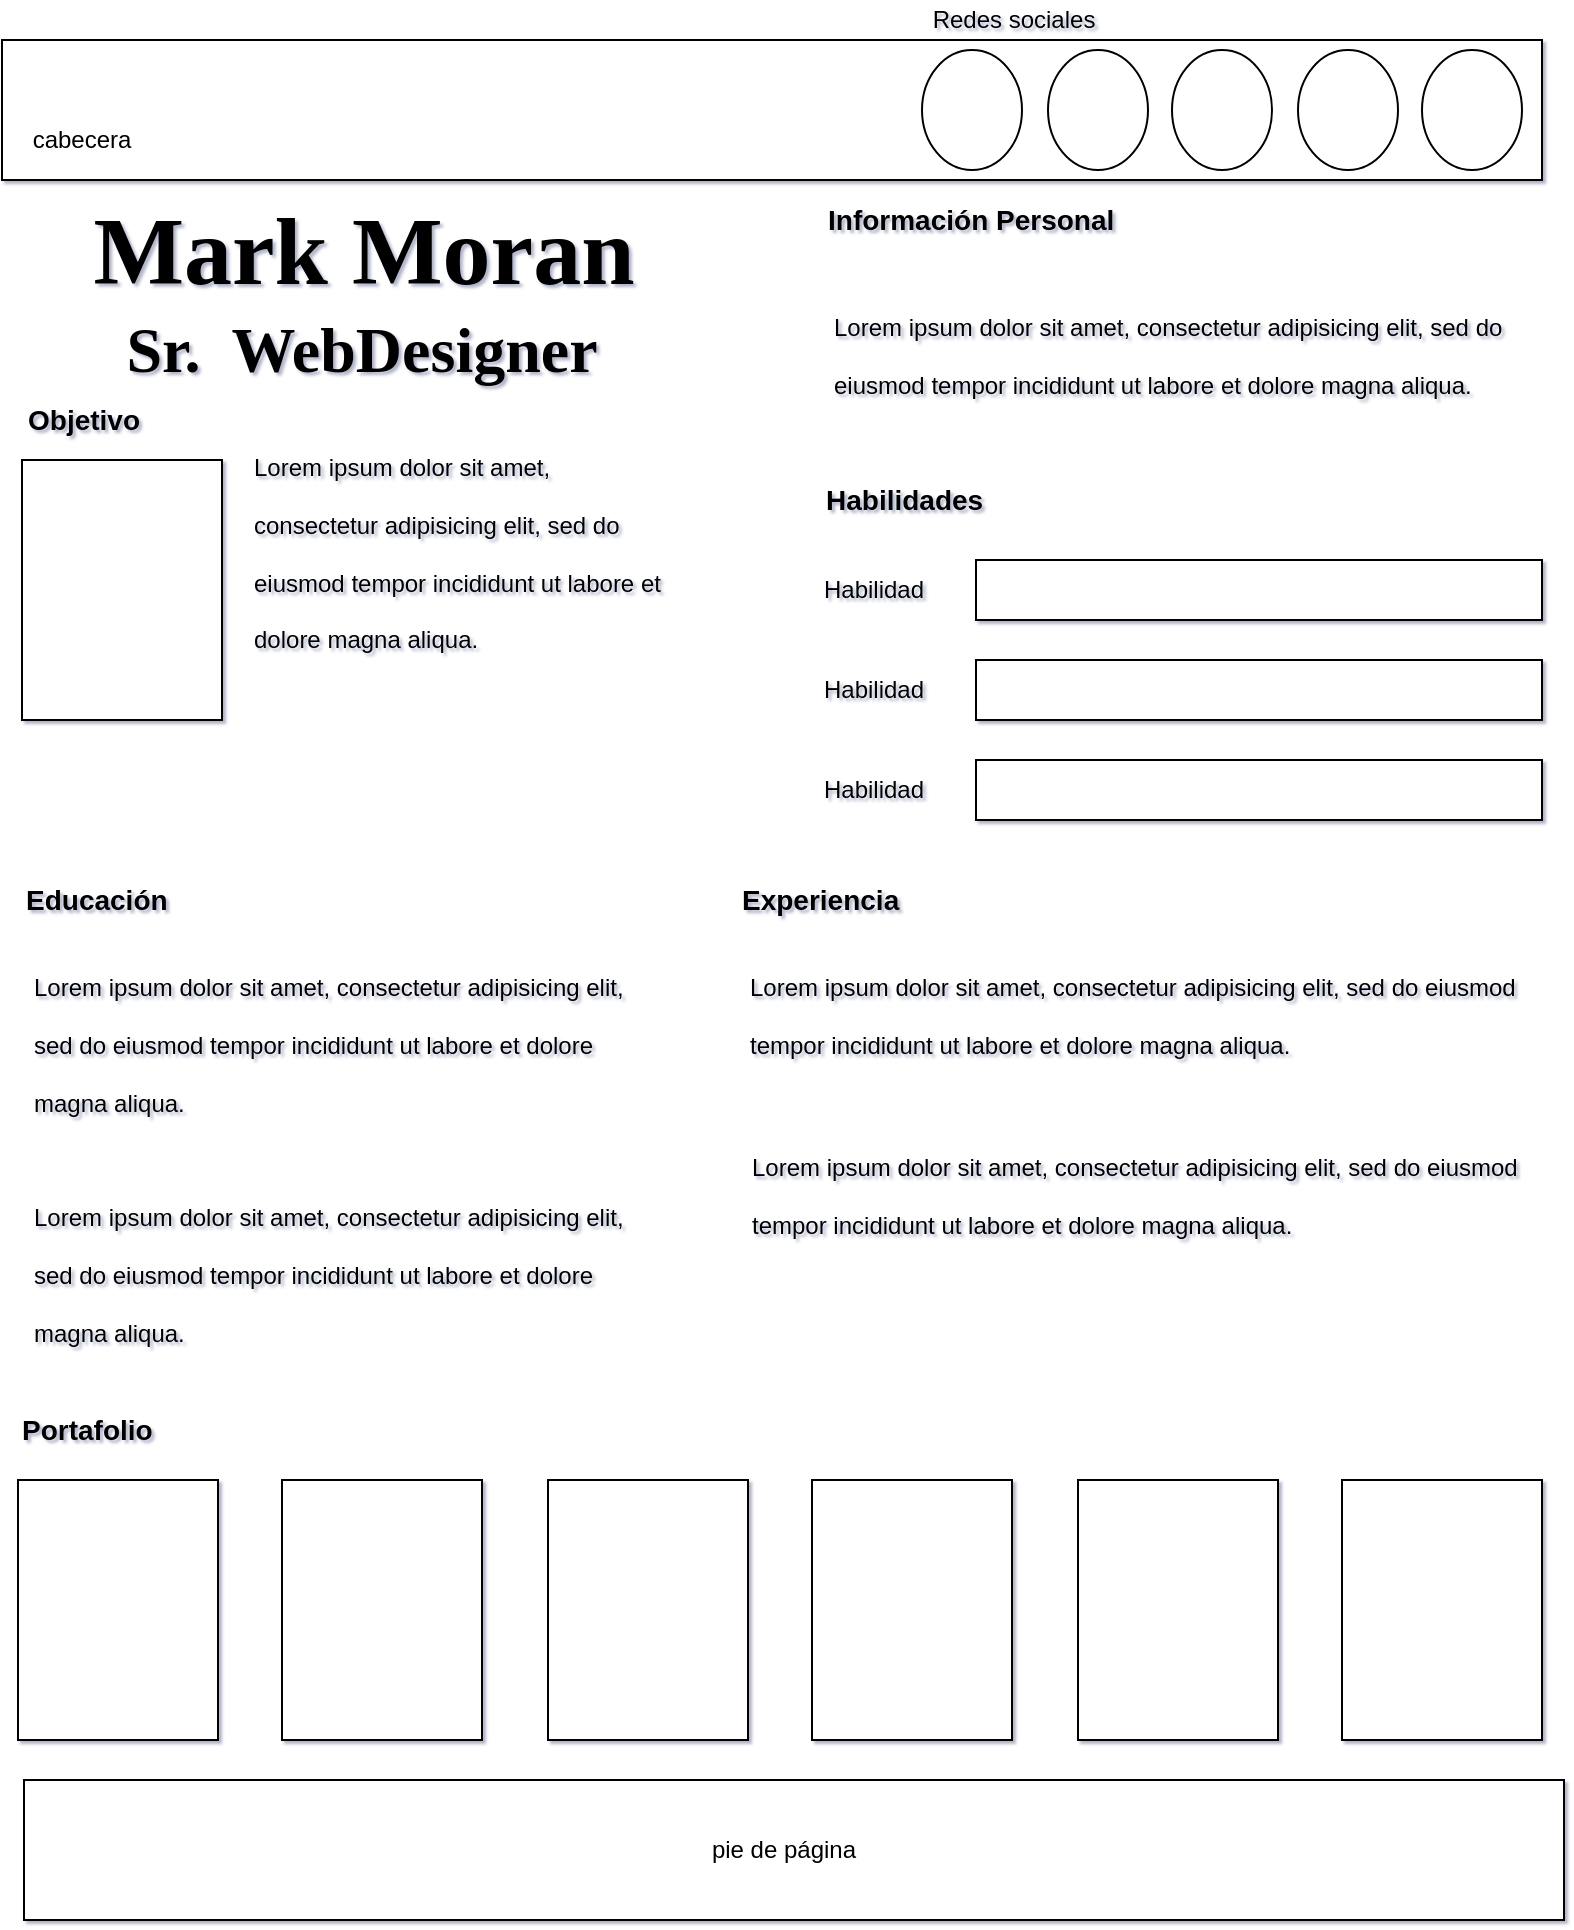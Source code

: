 <mxfile version="14.6.1" type="device"><diagram id="ASpOvaHh04eUEbsCt6Af" name="Page-1"><mxGraphModel dx="868" dy="425" grid="1" gridSize="10" guides="1" tooltips="1" connect="1" arrows="1" fold="1" page="1" pageScale="1" pageWidth="827" pageHeight="1169" math="0" shadow="1"><root><mxCell id="0"/><mxCell id="1" parent="0"/><mxCell id="zmodSGx8V6I6MqHfK_8B-1" value="" style="rounded=0;whiteSpace=wrap;html=1;" vertex="1" parent="1"><mxGeometry x="29" y="20" width="770" height="70" as="geometry"/></mxCell><mxCell id="zmodSGx8V6I6MqHfK_8B-2" value="cabecera" style="text;html=1;strokeColor=none;fillColor=none;align=center;verticalAlign=middle;whiteSpace=wrap;rounded=0;" vertex="1" parent="1"><mxGeometry x="39" y="60" width="60" height="20" as="geometry"/></mxCell><mxCell id="zmodSGx8V6I6MqHfK_8B-3" value="" style="ellipse;whiteSpace=wrap;html=1;" vertex="1" parent="1"><mxGeometry x="489" y="25" width="50" height="60" as="geometry"/></mxCell><mxCell id="zmodSGx8V6I6MqHfK_8B-4" value="" style="ellipse;whiteSpace=wrap;html=1;" vertex="1" parent="1"><mxGeometry x="552" y="25" width="50" height="60" as="geometry"/></mxCell><mxCell id="zmodSGx8V6I6MqHfK_8B-5" value="" style="ellipse;whiteSpace=wrap;html=1;" vertex="1" parent="1"><mxGeometry x="614" y="25" width="50" height="60" as="geometry"/></mxCell><mxCell id="zmodSGx8V6I6MqHfK_8B-6" value="" style="ellipse;whiteSpace=wrap;html=1;" vertex="1" parent="1"><mxGeometry x="677" y="25" width="50" height="60" as="geometry"/></mxCell><mxCell id="zmodSGx8V6I6MqHfK_8B-7" value="" style="ellipse;whiteSpace=wrap;html=1;" vertex="1" parent="1"><mxGeometry x="739" y="25" width="50" height="60" as="geometry"/></mxCell><mxCell id="zmodSGx8V6I6MqHfK_8B-8" value="Redes sociales" style="text;html=1;strokeColor=none;fillColor=none;align=center;verticalAlign=middle;whiteSpace=wrap;rounded=0;" vertex="1" parent="1"><mxGeometry x="490" width="90" height="20" as="geometry"/></mxCell><mxCell id="zmodSGx8V6I6MqHfK_8B-9" value="&lt;b&gt;&lt;font face=&quot;Verdana&quot; style=&quot;font-size: 48px&quot;&gt;Mark Moran&lt;/font&gt;&lt;/b&gt;" style="text;html=1;strokeColor=none;fillColor=none;align=center;verticalAlign=middle;whiteSpace=wrap;rounded=0;" vertex="1" parent="1"><mxGeometry x="30" y="90" width="360" height="70" as="geometry"/></mxCell><mxCell id="zmodSGx8V6I6MqHfK_8B-11" value="&lt;b&gt;&lt;font face=&quot;Verdana&quot; style=&quot;font-size: 32px&quot;&gt;Sr.&amp;nbsp; WebDesigner&lt;/font&gt;&lt;/b&gt;" style="text;html=1;strokeColor=none;fillColor=none;align=center;verticalAlign=middle;whiteSpace=wrap;rounded=0;" vertex="1" parent="1"><mxGeometry x="29" y="140" width="360" height="70" as="geometry"/></mxCell><mxCell id="zmodSGx8V6I6MqHfK_8B-12" value="" style="rounded=0;whiteSpace=wrap;html=1;labelBackgroundColor=#66B2FF;" vertex="1" parent="1"><mxGeometry x="39" y="230" width="100" height="130" as="geometry"/></mxCell><mxCell id="zmodSGx8V6I6MqHfK_8B-13" value="&lt;h1&gt;&lt;span style=&quot;font-size: 12px ; font-weight: normal&quot;&gt;Lorem ipsum dolor sit amet, consectetur adipisicing elit, sed do eiusmod tempor incididunt ut labore et dolore magna aliqua.&lt;/span&gt;&lt;br&gt;&lt;/h1&gt;" style="text;html=1;spacing=5;spacingTop=-20;whiteSpace=wrap;overflow=hidden;rounded=0;labelBackgroundColor=none;" vertex="1" parent="1"><mxGeometry x="150" y="210" width="220" height="120" as="geometry"/></mxCell><mxCell id="zmodSGx8V6I6MqHfK_8B-14" value="Objetivo" style="text;html=1;strokeColor=none;fillColor=none;align=left;verticalAlign=middle;whiteSpace=wrap;rounded=0;labelBackgroundColor=none;fontStyle=1;fontSize=14;" vertex="1" parent="1"><mxGeometry x="40" y="200" width="140" height="20" as="geometry"/></mxCell><mxCell id="zmodSGx8V6I6MqHfK_8B-15" value="Información Personal" style="text;html=1;fillColor=none;align=left;verticalAlign=middle;whiteSpace=wrap;rounded=0;labelBackgroundColor=none;fontStyle=1;fontSize=14;" vertex="1" parent="1"><mxGeometry x="440" y="100" width="360" height="20" as="geometry"/></mxCell><mxCell id="zmodSGx8V6I6MqHfK_8B-16" value="&lt;h1&gt;&lt;span style=&quot;font-size: 12px ; font-weight: normal&quot;&gt;Lorem ipsum dolor sit amet, consectetur adipisicing elit, sed do eiusmod tempor incididunt ut labore et dolore magna aliqua.&lt;/span&gt;&lt;br&gt;&lt;/h1&gt;" style="text;html=1;spacing=5;spacingTop=-20;whiteSpace=wrap;overflow=hidden;rounded=0;labelBackgroundColor=none;" vertex="1" parent="1"><mxGeometry x="440" y="140" width="360" height="120" as="geometry"/></mxCell><mxCell id="zmodSGx8V6I6MqHfK_8B-17" value="Habilidades" style="text;html=1;fillColor=none;align=left;verticalAlign=middle;whiteSpace=wrap;rounded=0;labelBackgroundColor=none;fontStyle=1;fontSize=14;" vertex="1" parent="1"><mxGeometry x="439" y="240" width="360" height="20" as="geometry"/></mxCell><mxCell id="zmodSGx8V6I6MqHfK_8B-21" value="" style="group" vertex="1" connectable="0" parent="1"><mxGeometry x="438" y="280" width="361" height="30" as="geometry"/></mxCell><mxCell id="zmodSGx8V6I6MqHfK_8B-19" value="Habilidad" style="text;html=1;strokeColor=none;fillColor=none;align=left;verticalAlign=middle;whiteSpace=wrap;rounded=0;" vertex="1" parent="zmodSGx8V6I6MqHfK_8B-21"><mxGeometry y="5" width="91" height="20" as="geometry"/></mxCell><mxCell id="zmodSGx8V6I6MqHfK_8B-20" value="" style="rounded=0;whiteSpace=wrap;html=1;labelBackgroundColor=none;fontSize=14;strokeColor=#000000;align=left;" vertex="1" parent="zmodSGx8V6I6MqHfK_8B-21"><mxGeometry x="78" width="283" height="30" as="geometry"/></mxCell><mxCell id="zmodSGx8V6I6MqHfK_8B-22" value="" style="group" vertex="1" connectable="0" parent="1"><mxGeometry x="438" y="330" width="361" height="30" as="geometry"/></mxCell><mxCell id="zmodSGx8V6I6MqHfK_8B-23" value="Habilidad" style="text;html=1;strokeColor=none;fillColor=none;align=left;verticalAlign=middle;whiteSpace=wrap;rounded=0;" vertex="1" parent="zmodSGx8V6I6MqHfK_8B-22"><mxGeometry y="5" width="91" height="20" as="geometry"/></mxCell><mxCell id="zmodSGx8V6I6MqHfK_8B-24" value="" style="rounded=0;whiteSpace=wrap;html=1;labelBackgroundColor=none;fontSize=14;strokeColor=#000000;align=left;" vertex="1" parent="zmodSGx8V6I6MqHfK_8B-22"><mxGeometry x="78" width="283" height="30" as="geometry"/></mxCell><mxCell id="zmodSGx8V6I6MqHfK_8B-25" value="" style="group" vertex="1" connectable="0" parent="1"><mxGeometry x="438" y="380" width="361" height="30" as="geometry"/></mxCell><mxCell id="zmodSGx8V6I6MqHfK_8B-26" value="Habilidad" style="text;html=1;strokeColor=none;fillColor=none;align=left;verticalAlign=middle;whiteSpace=wrap;rounded=0;" vertex="1" parent="zmodSGx8V6I6MqHfK_8B-25"><mxGeometry y="5" width="91" height="20" as="geometry"/></mxCell><mxCell id="zmodSGx8V6I6MqHfK_8B-27" value="" style="rounded=0;whiteSpace=wrap;html=1;labelBackgroundColor=none;fontSize=14;strokeColor=#000000;align=left;" vertex="1" parent="zmodSGx8V6I6MqHfK_8B-25"><mxGeometry x="78" width="283" height="30" as="geometry"/></mxCell><mxCell id="zmodSGx8V6I6MqHfK_8B-28" value="Educación" style="text;html=1;fillColor=none;align=left;verticalAlign=middle;whiteSpace=wrap;rounded=0;labelBackgroundColor=none;fontStyle=1;fontSize=14;" vertex="1" parent="1"><mxGeometry x="39" y="440" width="360" height="20" as="geometry"/></mxCell><mxCell id="zmodSGx8V6I6MqHfK_8B-29" value="&lt;h1&gt;&lt;span style=&quot;font-size: 12px ; font-weight: normal&quot;&gt;Lorem ipsum dolor sit amet, consectetur adipisicing elit, sed do eiusmod tempor incididunt ut labore et dolore magna aliqua.&lt;/span&gt;&lt;br&gt;&lt;/h1&gt;" style="text;html=1;spacing=5;spacingTop=-20;whiteSpace=wrap;overflow=hidden;rounded=0;labelBackgroundColor=none;" vertex="1" parent="1"><mxGeometry x="40" y="470" width="320" height="120" as="geometry"/></mxCell><mxCell id="zmodSGx8V6I6MqHfK_8B-30" value="Experiencia" style="text;html=1;fillColor=none;align=left;verticalAlign=middle;whiteSpace=wrap;rounded=0;labelBackgroundColor=none;fontStyle=1;fontSize=14;" vertex="1" parent="1"><mxGeometry x="397" y="440" width="360" height="20" as="geometry"/></mxCell><mxCell id="zmodSGx8V6I6MqHfK_8B-31" value="&lt;h1&gt;&lt;span style=&quot;font-size: 12px ; font-weight: normal&quot;&gt;Lorem ipsum dolor sit amet, consectetur adipisicing elit, sed do eiusmod tempor incididunt ut labore et dolore magna aliqua.&lt;/span&gt;&lt;br&gt;&lt;/h1&gt;" style="text;html=1;spacing=5;spacingTop=-20;whiteSpace=wrap;overflow=hidden;rounded=0;labelBackgroundColor=none;" vertex="1" parent="1"><mxGeometry x="398" y="470" width="402" height="120" as="geometry"/></mxCell><mxCell id="zmodSGx8V6I6MqHfK_8B-32" value="&lt;h1&gt;&lt;span style=&quot;font-size: 12px ; font-weight: normal&quot;&gt;Lorem ipsum dolor sit amet, consectetur adipisicing elit, sed do eiusmod tempor incididunt ut labore et dolore magna aliqua.&lt;/span&gt;&lt;br&gt;&lt;/h1&gt;" style="text;html=1;spacing=5;spacingTop=-20;whiteSpace=wrap;overflow=hidden;rounded=0;labelBackgroundColor=none;" vertex="1" parent="1"><mxGeometry x="40" y="585" width="321" height="120" as="geometry"/></mxCell><mxCell id="zmodSGx8V6I6MqHfK_8B-33" value="&lt;h1&gt;&lt;span style=&quot;font-size: 12px ; font-weight: normal&quot;&gt;Lorem ipsum dolor sit amet, consectetur adipisicing elit, sed do eiusmod tempor incididunt ut labore et dolore magna aliqua.&lt;/span&gt;&lt;br&gt;&lt;/h1&gt;" style="text;html=1;spacing=5;spacingTop=-20;whiteSpace=wrap;overflow=hidden;rounded=0;labelBackgroundColor=none;" vertex="1" parent="1"><mxGeometry x="399" y="560" width="402" height="120" as="geometry"/></mxCell><mxCell id="zmodSGx8V6I6MqHfK_8B-34" value="Portafolio" style="text;html=1;fillColor=none;align=left;verticalAlign=middle;whiteSpace=wrap;rounded=0;labelBackgroundColor=none;fontStyle=1;fontSize=14;" vertex="1" parent="1"><mxGeometry x="37" y="705" width="360" height="20" as="geometry"/></mxCell><mxCell id="zmodSGx8V6I6MqHfK_8B-35" value="" style="rounded=0;whiteSpace=wrap;html=1;labelBackgroundColor=#66B2FF;" vertex="1" parent="1"><mxGeometry x="37" y="740" width="100" height="130" as="geometry"/></mxCell><mxCell id="zmodSGx8V6I6MqHfK_8B-36" value="" style="rounded=0;whiteSpace=wrap;html=1;labelBackgroundColor=#66B2FF;" vertex="1" parent="1"><mxGeometry x="169" y="740" width="100" height="130" as="geometry"/></mxCell><mxCell id="zmodSGx8V6I6MqHfK_8B-37" value="" style="rounded=0;whiteSpace=wrap;html=1;labelBackgroundColor=#66B2FF;" vertex="1" parent="1"><mxGeometry x="302" y="740" width="100" height="130" as="geometry"/></mxCell><mxCell id="zmodSGx8V6I6MqHfK_8B-38" value="" style="rounded=0;whiteSpace=wrap;html=1;labelBackgroundColor=#66B2FF;" vertex="1" parent="1"><mxGeometry x="434" y="740" width="100" height="130" as="geometry"/></mxCell><mxCell id="zmodSGx8V6I6MqHfK_8B-39" value="" style="rounded=0;whiteSpace=wrap;html=1;labelBackgroundColor=#66B2FF;" vertex="1" parent="1"><mxGeometry x="567" y="740" width="100" height="130" as="geometry"/></mxCell><mxCell id="zmodSGx8V6I6MqHfK_8B-40" value="" style="rounded=0;whiteSpace=wrap;html=1;labelBackgroundColor=#66B2FF;" vertex="1" parent="1"><mxGeometry x="699" y="740" width="100" height="130" as="geometry"/></mxCell><mxCell id="zmodSGx8V6I6MqHfK_8B-41" value="" style="rounded=0;whiteSpace=wrap;html=1;" vertex="1" parent="1"><mxGeometry x="40" y="890" width="770" height="70" as="geometry"/></mxCell><mxCell id="zmodSGx8V6I6MqHfK_8B-42" value="pie de página" style="text;html=1;strokeColor=none;fillColor=none;align=center;verticalAlign=middle;whiteSpace=wrap;rounded=0;" vertex="1" parent="1"><mxGeometry x="340" y="915" width="160" height="20" as="geometry"/></mxCell></root></mxGraphModel></diagram></mxfile>